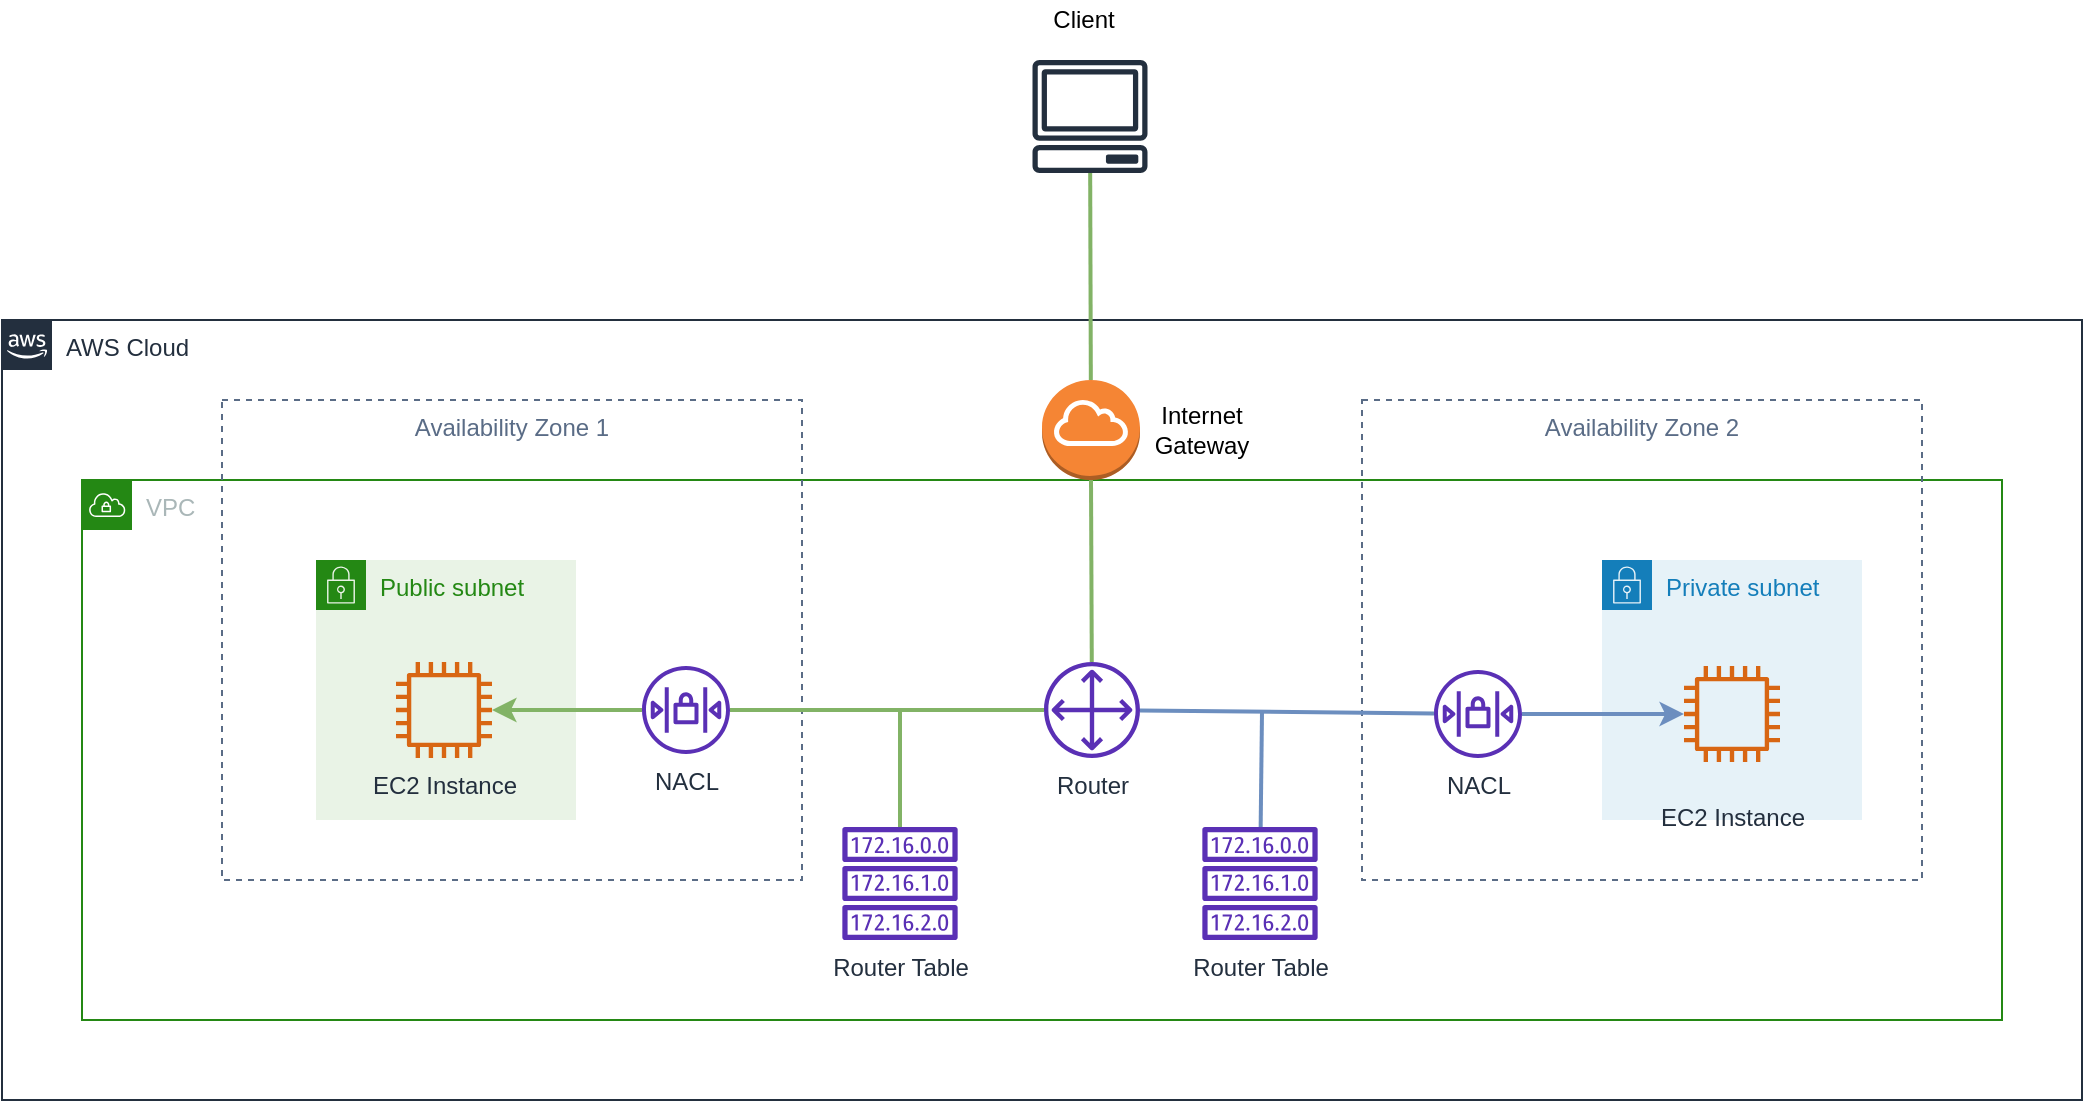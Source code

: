 <mxfile version="14.6.13" type="device"><diagram id="nYtpojsuZCP32spud_we" name="Page-1"><mxGraphModel dx="1085" dy="805" grid="1" gridSize="10" guides="1" tooltips="1" connect="1" arrows="1" fold="1" page="1" pageScale="1" pageWidth="827" pageHeight="1169" math="0" shadow="0"><root><mxCell id="0"/><mxCell id="1" parent="0"/><mxCell id="YYYVQE2deGvCtAb34AR_-1" value="AWS Cloud" style="points=[[0,0],[0.25,0],[0.5,0],[0.75,0],[1,0],[1,0.25],[1,0.5],[1,0.75],[1,1],[0.75,1],[0.5,1],[0.25,1],[0,1],[0,0.75],[0,0.5],[0,0.25]];outlineConnect=0;gradientColor=none;html=1;whiteSpace=wrap;fontSize=12;fontStyle=0;shape=mxgraph.aws4.group;grIcon=mxgraph.aws4.group_aws_cloud_alt;strokeColor=#232F3E;fillColor=none;verticalAlign=top;align=left;spacingLeft=30;fontColor=#232F3E;dashed=0;" vertex="1" parent="1"><mxGeometry x="120" y="200" width="1040" height="390" as="geometry"/></mxCell><mxCell id="YYYVQE2deGvCtAb34AR_-2" value="VPC" style="points=[[0,0],[0.25,0],[0.5,0],[0.75,0],[1,0],[1,0.25],[1,0.5],[1,0.75],[1,1],[0.75,1],[0.5,1],[0.25,1],[0,1],[0,0.75],[0,0.5],[0,0.25]];outlineConnect=0;gradientColor=none;html=1;whiteSpace=wrap;fontSize=12;fontStyle=0;shape=mxgraph.aws4.group;grIcon=mxgraph.aws4.group_vpc;strokeColor=#248814;fillColor=none;verticalAlign=top;align=left;spacingLeft=30;fontColor=#AAB7B8;dashed=0;" vertex="1" parent="1"><mxGeometry x="160" y="280" width="960" height="270" as="geometry"/></mxCell><mxCell id="YYYVQE2deGvCtAb34AR_-3" value="Availability Zone 1" style="fillColor=none;strokeColor=#5A6C86;dashed=1;verticalAlign=top;fontStyle=0;fontColor=#5A6C86;" vertex="1" parent="1"><mxGeometry x="230" y="240" width="290" height="240" as="geometry"/></mxCell><mxCell id="YYYVQE2deGvCtAb34AR_-4" value="Public subnet" style="points=[[0,0],[0.25,0],[0.5,0],[0.75,0],[1,0],[1,0.25],[1,0.5],[1,0.75],[1,1],[0.75,1],[0.5,1],[0.25,1],[0,1],[0,0.75],[0,0.5],[0,0.25]];outlineConnect=0;gradientColor=none;html=1;whiteSpace=wrap;fontSize=12;fontStyle=0;shape=mxgraph.aws4.group;grIcon=mxgraph.aws4.group_security_group;grStroke=0;strokeColor=#248814;fillColor=#E9F3E6;verticalAlign=top;align=left;spacingLeft=30;fontColor=#248814;dashed=0;" vertex="1" parent="1"><mxGeometry x="277" y="320" width="130" height="130" as="geometry"/></mxCell><mxCell id="YYYVQE2deGvCtAb34AR_-6" value="EC2 Instance" style="outlineConnect=0;fontColor=#232F3E;gradientColor=none;fillColor=#D86613;strokeColor=none;dashed=0;verticalLabelPosition=bottom;verticalAlign=top;align=center;html=1;fontSize=12;fontStyle=0;aspect=fixed;pointerEvents=1;shape=mxgraph.aws4.instance2;" vertex="1" parent="1"><mxGeometry x="317" y="371" width="48" height="48" as="geometry"/></mxCell><mxCell id="YYYVQE2deGvCtAb34AR_-10" value="NACL" style="outlineConnect=0;fontColor=#232F3E;gradientColor=none;fillColor=#5A30B5;strokeColor=none;dashed=0;verticalLabelPosition=bottom;verticalAlign=top;align=center;html=1;fontSize=12;fontStyle=0;aspect=fixed;pointerEvents=1;shape=mxgraph.aws4.network_access_control_list;" vertex="1" parent="1"><mxGeometry x="440" y="373" width="44" height="44" as="geometry"/></mxCell><mxCell id="YYYVQE2deGvCtAb34AR_-7" value="Private subnet" style="points=[[0,0],[0.25,0],[0.5,0],[0.75,0],[1,0],[1,0.25],[1,0.5],[1,0.75],[1,1],[0.75,1],[0.5,1],[0.25,1],[0,1],[0,0.75],[0,0.5],[0,0.25]];outlineConnect=0;gradientColor=none;html=1;whiteSpace=wrap;fontSize=12;fontStyle=0;shape=mxgraph.aws4.group;grIcon=mxgraph.aws4.group_security_group;grStroke=0;strokeColor=#147EBA;fillColor=#E6F2F8;verticalAlign=top;align=left;spacingLeft=30;fontColor=#147EBA;dashed=0;" vertex="1" parent="1"><mxGeometry x="920" y="320" width="130" height="130" as="geometry"/></mxCell><mxCell id="YYYVQE2deGvCtAb34AR_-5" value="Availability Zone 2" style="fillColor=none;strokeColor=#5A6C86;dashed=1;verticalAlign=top;fontStyle=0;fontColor=#5A6C86;" vertex="1" parent="1"><mxGeometry x="800" y="240" width="280" height="240" as="geometry"/></mxCell><mxCell id="YYYVQE2deGvCtAb34AR_-8" value="&lt;br&gt;EC2 Instance" style="outlineConnect=0;fontColor=#232F3E;gradientColor=none;fillColor=#D86613;strokeColor=none;dashed=0;verticalLabelPosition=bottom;verticalAlign=top;align=center;html=1;fontSize=12;fontStyle=0;aspect=fixed;pointerEvents=1;shape=mxgraph.aws4.instance2;" vertex="1" parent="1"><mxGeometry x="961" y="373" width="48" height="48" as="geometry"/></mxCell><mxCell id="YYYVQE2deGvCtAb34AR_-12" value="NACL" style="outlineConnect=0;fontColor=#232F3E;gradientColor=none;fillColor=#5A30B5;strokeColor=none;dashed=0;verticalLabelPosition=bottom;verticalAlign=top;align=center;html=1;fontSize=12;fontStyle=0;aspect=fixed;pointerEvents=1;shape=mxgraph.aws4.network_access_control_list;" vertex="1" parent="1"><mxGeometry x="836" y="375" width="44" height="44" as="geometry"/></mxCell><mxCell id="YYYVQE2deGvCtAb34AR_-13" value="" style="outlineConnect=0;dashed=0;verticalLabelPosition=bottom;verticalAlign=top;align=center;html=1;shape=mxgraph.aws3.internet_gateway;fillColor=#F58534;gradientColor=none;" vertex="1" parent="1"><mxGeometry x="640" y="230" width="49" height="50" as="geometry"/></mxCell><mxCell id="YYYVQE2deGvCtAb34AR_-15" value="Router" style="outlineConnect=0;fontColor=#232F3E;gradientColor=none;fillColor=#5A30B5;strokeColor=none;dashed=0;verticalLabelPosition=bottom;verticalAlign=top;align=center;html=1;fontSize=12;fontStyle=0;aspect=fixed;pointerEvents=1;shape=mxgraph.aws4.customer_gateway;" vertex="1" parent="1"><mxGeometry x="641" y="371" width="48" height="48" as="geometry"/></mxCell><mxCell id="YYYVQE2deGvCtAb34AR_-16" value="Router Table" style="outlineConnect=0;fontColor=#232F3E;gradientColor=none;fillColor=#5A30B5;strokeColor=none;dashed=0;verticalLabelPosition=bottom;verticalAlign=top;align=center;html=1;fontSize=12;fontStyle=0;aspect=fixed;pointerEvents=1;shape=mxgraph.aws4.route_table;" vertex="1" parent="1"><mxGeometry x="540" y="453.49" width="58" height="56.51" as="geometry"/></mxCell><mxCell id="YYYVQE2deGvCtAb34AR_-17" value="Router Table" style="outlineConnect=0;fontColor=#232F3E;gradientColor=none;fillColor=#5A30B5;strokeColor=none;dashed=0;verticalLabelPosition=bottom;verticalAlign=top;align=center;html=1;fontSize=12;fontStyle=0;aspect=fixed;pointerEvents=1;shape=mxgraph.aws4.route_table;" vertex="1" parent="1"><mxGeometry x="720" y="453.49" width="58" height="56.51" as="geometry"/></mxCell><mxCell id="YYYVQE2deGvCtAb34AR_-18" value="" style="endArrow=none;html=1;fillColor=#d5e8d4;strokeColor=#82b366;strokeWidth=2;" edge="1" parent="1" source="YYYVQE2deGvCtAb34AR_-13" target="YYYVQE2deGvCtAb34AR_-19"><mxGeometry width="50" height="50" relative="1" as="geometry"><mxPoint x="640" y="340" as="sourcePoint"/><mxPoint x="690" y="290" as="targetPoint"/></mxGeometry></mxCell><mxCell id="YYYVQE2deGvCtAb34AR_-19" value="" style="outlineConnect=0;fontColor=#232F3E;gradientColor=none;fillColor=#232F3E;strokeColor=none;dashed=0;verticalLabelPosition=bottom;verticalAlign=top;align=center;html=1;fontSize=12;fontStyle=0;aspect=fixed;pointerEvents=1;shape=mxgraph.aws4.client;" vertex="1" parent="1"><mxGeometry x="635" y="70" width="58" height="56.51" as="geometry"/></mxCell><mxCell id="YYYVQE2deGvCtAb34AR_-20" value="" style="endArrow=none;html=1;fillColor=#d5e8d4;strokeColor=#82b366;strokeWidth=2;exitX=0.5;exitY=1;exitDx=0;exitDy=0;exitPerimeter=0;" edge="1" parent="1" source="YYYVQE2deGvCtAb34AR_-13" target="YYYVQE2deGvCtAb34AR_-15"><mxGeometry width="50" height="50" relative="1" as="geometry"><mxPoint x="674.42" y="240" as="sourcePoint"/><mxPoint x="674.09" y="136.51" as="targetPoint"/></mxGeometry></mxCell><mxCell id="YYYVQE2deGvCtAb34AR_-21" value="" style="endArrow=none;html=1;fillColor=#d5e8d4;strokeColor=#82b366;strokeWidth=2;" edge="1" parent="1" source="YYYVQE2deGvCtAb34AR_-15" target="YYYVQE2deGvCtAb34AR_-10"><mxGeometry width="50" height="50" relative="1" as="geometry"><mxPoint x="684.42" y="250" as="sourcePoint"/><mxPoint x="684.09" y="146.51" as="targetPoint"/></mxGeometry></mxCell><mxCell id="YYYVQE2deGvCtAb34AR_-22" value="" style="endArrow=none;html=1;fillColor=#d5e8d4;strokeColor=#82b366;strokeWidth=2;" edge="1" parent="1" target="YYYVQE2deGvCtAb34AR_-16"><mxGeometry width="50" height="50" relative="1" as="geometry"><mxPoint x="569" y="396" as="sourcePoint"/><mxPoint x="569" y="459.49" as="targetPoint"/></mxGeometry></mxCell><mxCell id="YYYVQE2deGvCtAb34AR_-23" value="" style="endArrow=classic;html=1;strokeWidth=2;fillColor=#d5e8d4;strokeColor=#82b366;" edge="1" parent="1" source="YYYVQE2deGvCtAb34AR_-10" target="YYYVQE2deGvCtAb34AR_-6"><mxGeometry width="50" height="50" relative="1" as="geometry"><mxPoint x="640" y="340" as="sourcePoint"/><mxPoint x="690" y="290" as="targetPoint"/></mxGeometry></mxCell><mxCell id="YYYVQE2deGvCtAb34AR_-24" value="" style="endArrow=none;html=1;fillColor=#dae8fc;strokeColor=#6c8ebf;strokeWidth=2;" edge="1" parent="1" source="YYYVQE2deGvCtAb34AR_-15" target="YYYVQE2deGvCtAb34AR_-12"><mxGeometry width="50" height="50" relative="1" as="geometry"><mxPoint x="674.42" y="240" as="sourcePoint"/><mxPoint x="674.09" y="136.51" as="targetPoint"/></mxGeometry></mxCell><mxCell id="YYYVQE2deGvCtAb34AR_-25" value="" style="endArrow=none;html=1;fillColor=#dae8fc;strokeColor=#6c8ebf;strokeWidth=2;" edge="1" parent="1" target="YYYVQE2deGvCtAb34AR_-17"><mxGeometry width="50" height="50" relative="1" as="geometry"><mxPoint x="750" y="396" as="sourcePoint"/><mxPoint x="750.235" y="449.49" as="targetPoint"/></mxGeometry></mxCell><mxCell id="YYYVQE2deGvCtAb34AR_-26" value="" style="endArrow=classic;html=1;strokeWidth=2;fillColor=#dae8fc;strokeColor=#6c8ebf;" edge="1" parent="1" source="YYYVQE2deGvCtAb34AR_-12" target="YYYVQE2deGvCtAb34AR_-8"><mxGeometry width="50" height="50" relative="1" as="geometry"><mxPoint x="640" y="340" as="sourcePoint"/><mxPoint x="690" y="290" as="targetPoint"/></mxGeometry></mxCell><mxCell id="YYYVQE2deGvCtAb34AR_-27" value="Client" style="text;html=1;strokeColor=none;fillColor=none;align=center;verticalAlign=middle;whiteSpace=wrap;rounded=0;" vertex="1" parent="1"><mxGeometry x="641" y="40" width="40" height="20" as="geometry"/></mxCell><mxCell id="YYYVQE2deGvCtAb34AR_-28" value="Internet&lt;br&gt;Gateway" style="text;html=1;strokeColor=none;fillColor=none;align=center;verticalAlign=middle;whiteSpace=wrap;rounded=0;" vertex="1" parent="1"><mxGeometry x="700" y="245" width="40" height="20" as="geometry"/></mxCell></root></mxGraphModel></diagram></mxfile>